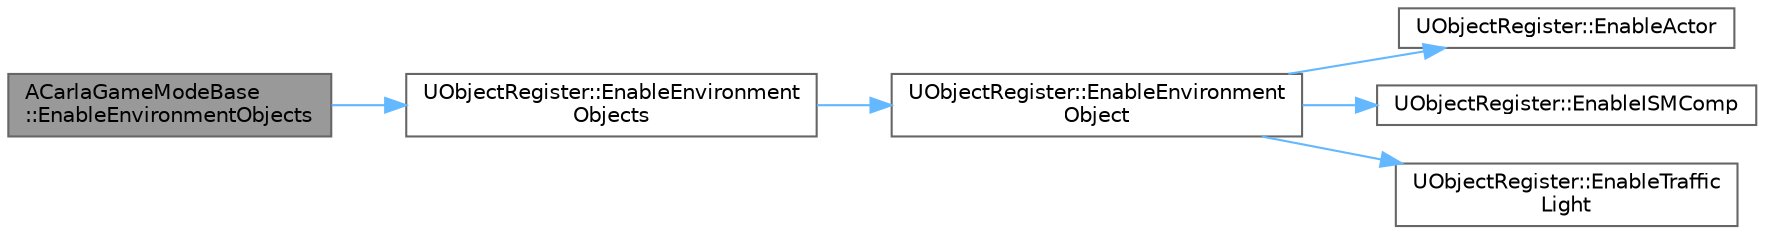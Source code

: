 digraph "ACarlaGameModeBase::EnableEnvironmentObjects"
{
 // INTERACTIVE_SVG=YES
 // LATEX_PDF_SIZE
  bgcolor="transparent";
  edge [fontname=Helvetica,fontsize=10,labelfontname=Helvetica,labelfontsize=10];
  node [fontname=Helvetica,fontsize=10,shape=box,height=0.2,width=0.4];
  rankdir="LR";
  Node1 [id="Node000001",label="ACarlaGameModeBase\l::EnableEnvironmentObjects",height=0.2,width=0.4,color="gray40", fillcolor="grey60", style="filled", fontcolor="black",tooltip=" "];
  Node1 -> Node2 [id="edge1_Node000001_Node000002",color="steelblue1",style="solid",tooltip=" "];
  Node2 [id="Node000002",label="UObjectRegister::EnableEnvironment\lObjects",height=0.2,width=0.4,color="grey40", fillcolor="white", style="filled",URL="$d2/d5b/classUObjectRegister.html#a87d3fd42c55b74aa74be586720e57cc3",tooltip=" "];
  Node2 -> Node3 [id="edge2_Node000002_Node000003",color="steelblue1",style="solid",tooltip=" "];
  Node3 [id="Node000003",label="UObjectRegister::EnableEnvironment\lObject",height=0.2,width=0.4,color="grey40", fillcolor="white", style="filled",URL="$d2/d5b/classUObjectRegister.html#a6ad9a39605772f60778d3abc6111bb6f",tooltip=" "];
  Node3 -> Node4 [id="edge3_Node000003_Node000004",color="steelblue1",style="solid",tooltip=" "];
  Node4 [id="Node000004",label="UObjectRegister::EnableActor",height=0.2,width=0.4,color="grey40", fillcolor="white", style="filled",URL="$d2/d5b/classUObjectRegister.html#ac74d5e7ba454683a7aeff8d70d90854b",tooltip=" "];
  Node3 -> Node5 [id="edge4_Node000003_Node000005",color="steelblue1",style="solid",tooltip=" "];
  Node5 [id="Node000005",label="UObjectRegister::EnableISMComp",height=0.2,width=0.4,color="grey40", fillcolor="white", style="filled",URL="$d2/d5b/classUObjectRegister.html#a772d3d691c0b4ec4fb22714b8cd145e6",tooltip=" "];
  Node3 -> Node6 [id="edge5_Node000003_Node000006",color="steelblue1",style="solid",tooltip=" "];
  Node6 [id="Node000006",label="UObjectRegister::EnableTraffic\lLight",height=0.2,width=0.4,color="grey40", fillcolor="white", style="filled",URL="$d2/d5b/classUObjectRegister.html#aceaefa0763f448b95aabc6a898eb8c87",tooltip=" "];
}
